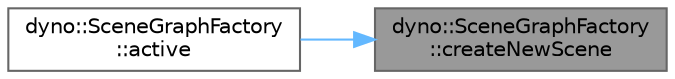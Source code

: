 digraph "dyno::SceneGraphFactory::createNewScene"
{
 // LATEX_PDF_SIZE
  bgcolor="transparent";
  edge [fontname=Helvetica,fontsize=10,labelfontname=Helvetica,labelfontsize=10];
  node [fontname=Helvetica,fontsize=10,shape=box,height=0.2,width=0.4];
  rankdir="RL";
  Node1 [id="Node000001",label="dyno::SceneGraphFactory\l::createNewScene",height=0.2,width=0.4,color="gray40", fillcolor="grey60", style="filled", fontcolor="black",tooltip="Create a new SceneGraph."];
  Node1 -> Node2 [id="edge1_Node000001_Node000002",dir="back",color="steelblue1",style="solid",tooltip=" "];
  Node2 [id="Node000002",label="dyno::SceneGraphFactory\l::active",height=0.2,width=0.4,color="grey40", fillcolor="white", style="filled",URL="$classdyno_1_1_scene_graph_factory.html#afc062b9435ae40fa8ad6a37ec535461c",tooltip=" "];
}
